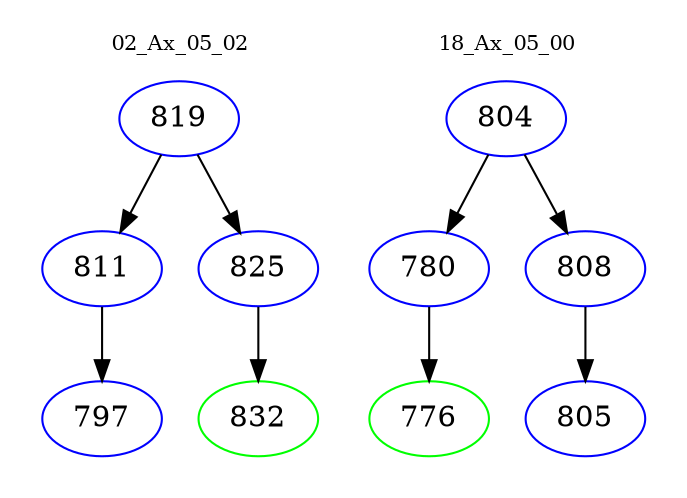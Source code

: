 digraph{
subgraph cluster_0 {
color = white
label = "02_Ax_05_02";
fontsize=10;
T0_819 [label="819", color="blue"]
T0_819 -> T0_811 [color="black"]
T0_811 [label="811", color="blue"]
T0_811 -> T0_797 [color="black"]
T0_797 [label="797", color="blue"]
T0_819 -> T0_825 [color="black"]
T0_825 [label="825", color="blue"]
T0_825 -> T0_832 [color="black"]
T0_832 [label="832", color="green"]
}
subgraph cluster_1 {
color = white
label = "18_Ax_05_00";
fontsize=10;
T1_804 [label="804", color="blue"]
T1_804 -> T1_780 [color="black"]
T1_780 [label="780", color="blue"]
T1_780 -> T1_776 [color="black"]
T1_776 [label="776", color="green"]
T1_804 -> T1_808 [color="black"]
T1_808 [label="808", color="blue"]
T1_808 -> T1_805 [color="black"]
T1_805 [label="805", color="blue"]
}
}
